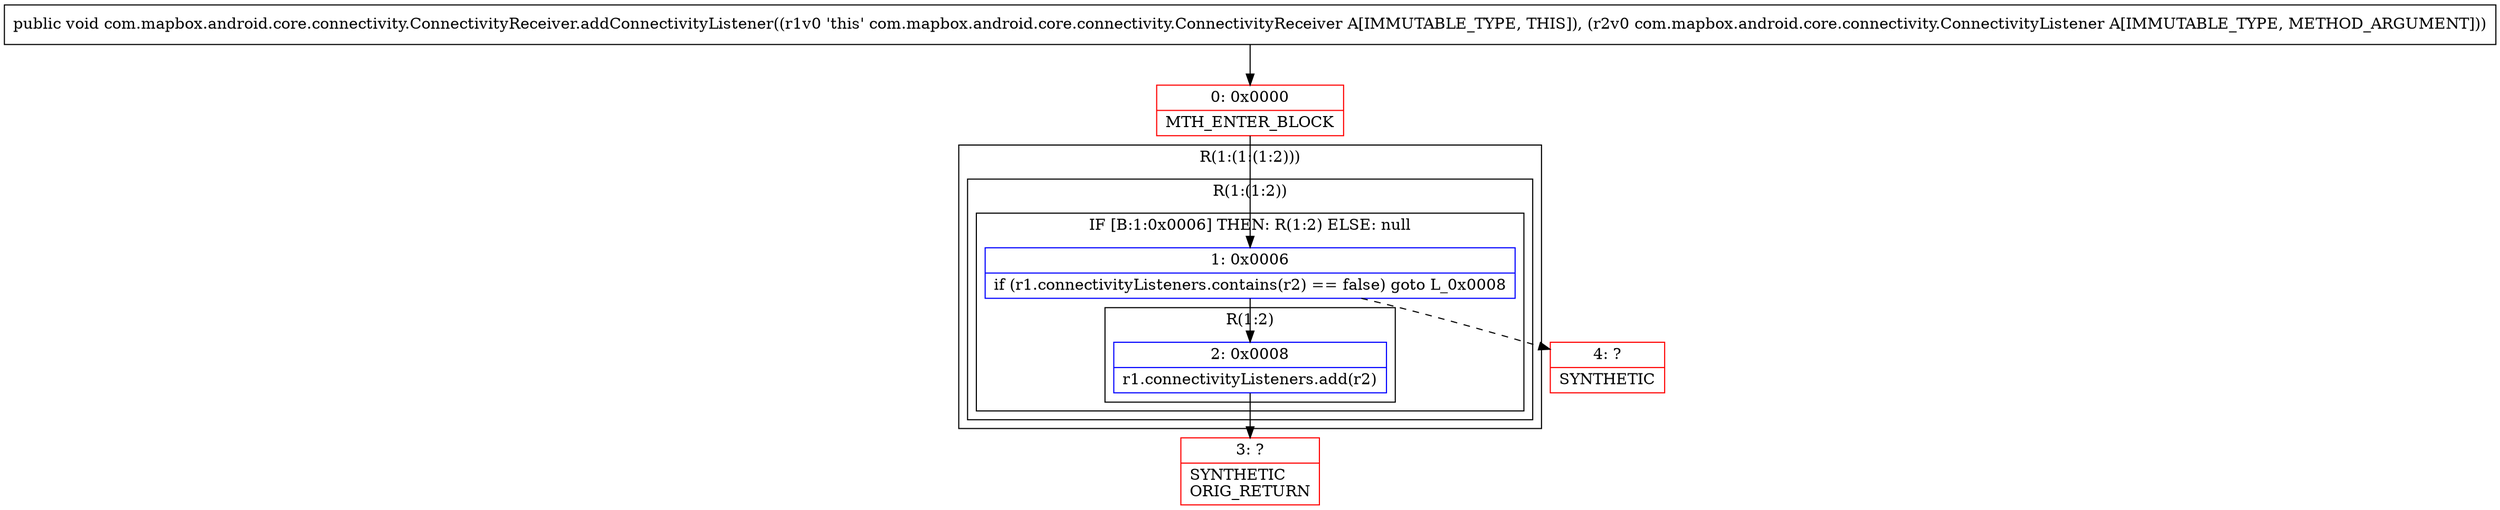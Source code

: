 digraph "CFG forcom.mapbox.android.core.connectivity.ConnectivityReceiver.addConnectivityListener(Lcom\/mapbox\/android\/core\/connectivity\/ConnectivityListener;)V" {
subgraph cluster_Region_107005142 {
label = "R(1:(1:(1:2)))";
node [shape=record,color=blue];
subgraph cluster_Region_335970951 {
label = "R(1:(1:2))";
node [shape=record,color=blue];
subgraph cluster_IfRegion_798769322 {
label = "IF [B:1:0x0006] THEN: R(1:2) ELSE: null";
node [shape=record,color=blue];
Node_1 [shape=record,label="{1\:\ 0x0006|if (r1.connectivityListeners.contains(r2) == false) goto L_0x0008\l}"];
subgraph cluster_Region_257276282 {
label = "R(1:2)";
node [shape=record,color=blue];
Node_2 [shape=record,label="{2\:\ 0x0008|r1.connectivityListeners.add(r2)\l}"];
}
}
}
}
Node_0 [shape=record,color=red,label="{0\:\ 0x0000|MTH_ENTER_BLOCK\l}"];
Node_3 [shape=record,color=red,label="{3\:\ ?|SYNTHETIC\lORIG_RETURN\l}"];
Node_4 [shape=record,color=red,label="{4\:\ ?|SYNTHETIC\l}"];
MethodNode[shape=record,label="{public void com.mapbox.android.core.connectivity.ConnectivityReceiver.addConnectivityListener((r1v0 'this' com.mapbox.android.core.connectivity.ConnectivityReceiver A[IMMUTABLE_TYPE, THIS]), (r2v0 com.mapbox.android.core.connectivity.ConnectivityListener A[IMMUTABLE_TYPE, METHOD_ARGUMENT])) }"];
MethodNode -> Node_0;
Node_1 -> Node_2;
Node_1 -> Node_4[style=dashed];
Node_2 -> Node_3;
Node_0 -> Node_1;
}

